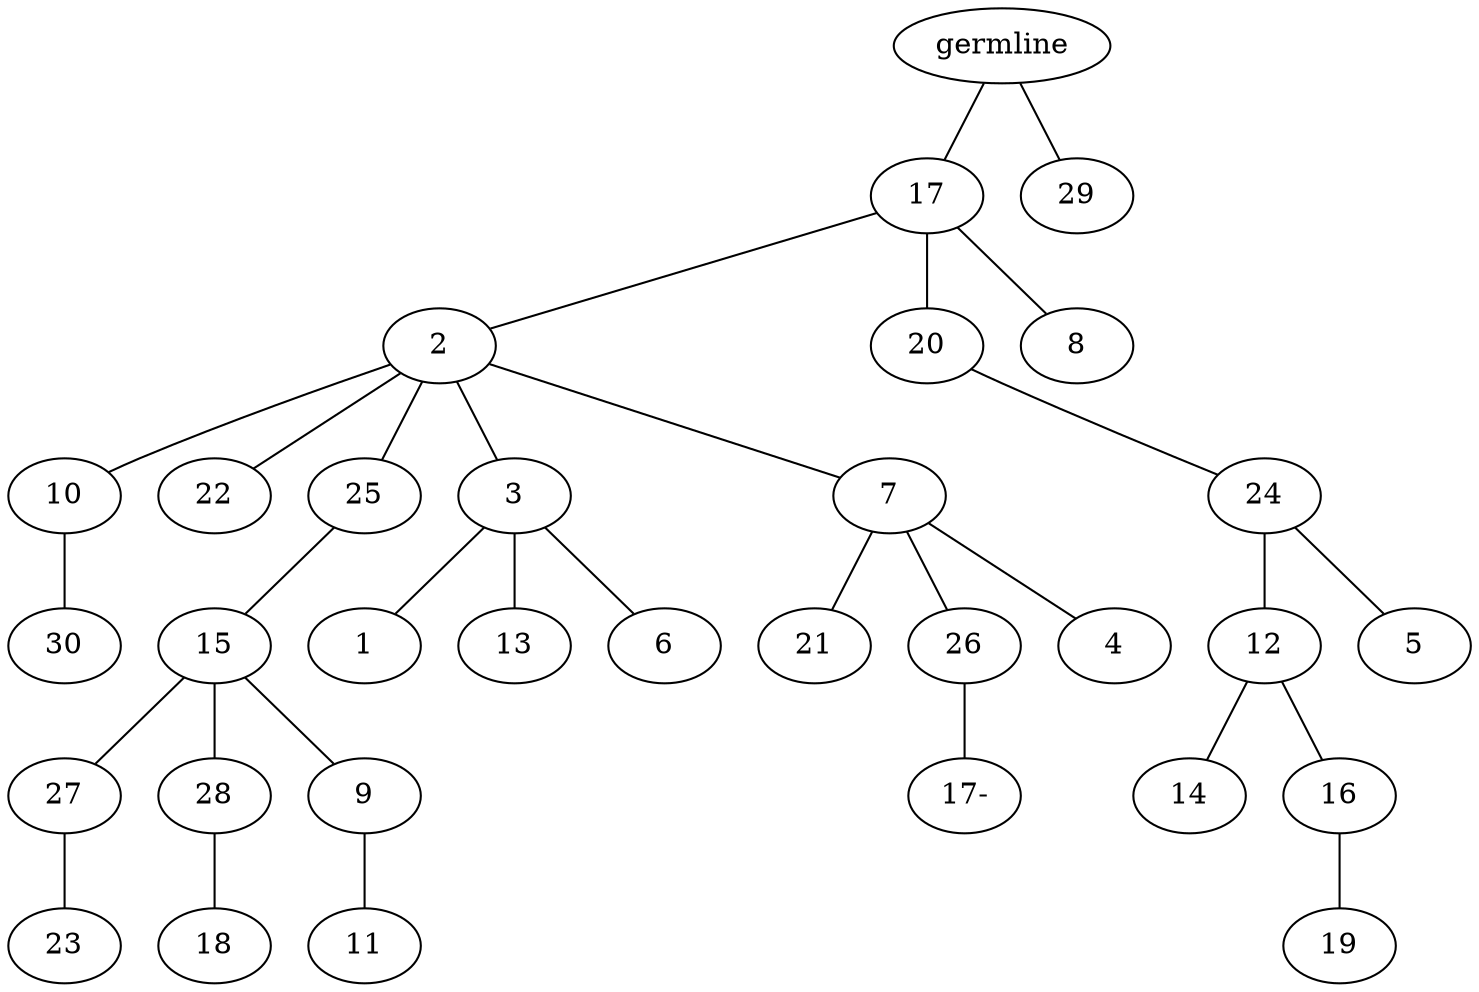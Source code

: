 graph tree {
    "140564904565488" [label="germline"];
    "140564904695792" [label="17"];
    "140564904714976" [label="2"];
    "140564904714928" [label="10"];
    "140564904717808" [label="30"];
    "140564904717568" [label="22"];
    "140564904717616" [label="25"];
    "140564904715936" [label="15"];
    "140564904753184" [label="27"];
    "140564904754144" [label="23"];
    "140564904753616" [label="28"];
    "140564904754096" [label="18"];
    "140564904753088" [label="9"];
    "140564904752176" [label="11"];
    "140564904717376" [label="3"];
    "140564904717904" [label="1"];
    "140564904715264" [label="13"];
    "140564904655264" [label="6"];
    "140564904718000" [label="7"];
    "140564904654688" [label="21"];
    "140564904653248" [label="26"];
    "140564904440688" [label="17-"];
    "140564904655312" [label="4"];
    "140564904716320" [label="20"];
    "140564904715648" [label="24"];
    "140564904696416" [label="12"];
    "140564904693968" [label="14"];
    "140564904694400" [label="16"];
    "140564904695456" [label="19"];
    "140564904697232" [label="5"];
    "140564904716608" [label="8"];
    "140564904715120" [label="29"];
    "140564904565488" -- "140564904695792";
    "140564904565488" -- "140564904715120";
    "140564904695792" -- "140564904714976";
    "140564904695792" -- "140564904716320";
    "140564904695792" -- "140564904716608";
    "140564904714976" -- "140564904714928";
    "140564904714976" -- "140564904717568";
    "140564904714976" -- "140564904717616";
    "140564904714976" -- "140564904717376";
    "140564904714976" -- "140564904718000";
    "140564904714928" -- "140564904717808";
    "140564904717616" -- "140564904715936";
    "140564904715936" -- "140564904753184";
    "140564904715936" -- "140564904753616";
    "140564904715936" -- "140564904753088";
    "140564904753184" -- "140564904754144";
    "140564904753616" -- "140564904754096";
    "140564904753088" -- "140564904752176";
    "140564904717376" -- "140564904717904";
    "140564904717376" -- "140564904715264";
    "140564904717376" -- "140564904655264";
    "140564904718000" -- "140564904654688";
    "140564904718000" -- "140564904653248";
    "140564904718000" -- "140564904655312";
    "140564904653248" -- "140564904440688";
    "140564904716320" -- "140564904715648";
    "140564904715648" -- "140564904696416";
    "140564904715648" -- "140564904697232";
    "140564904696416" -- "140564904693968";
    "140564904696416" -- "140564904694400";
    "140564904694400" -- "140564904695456";
}
